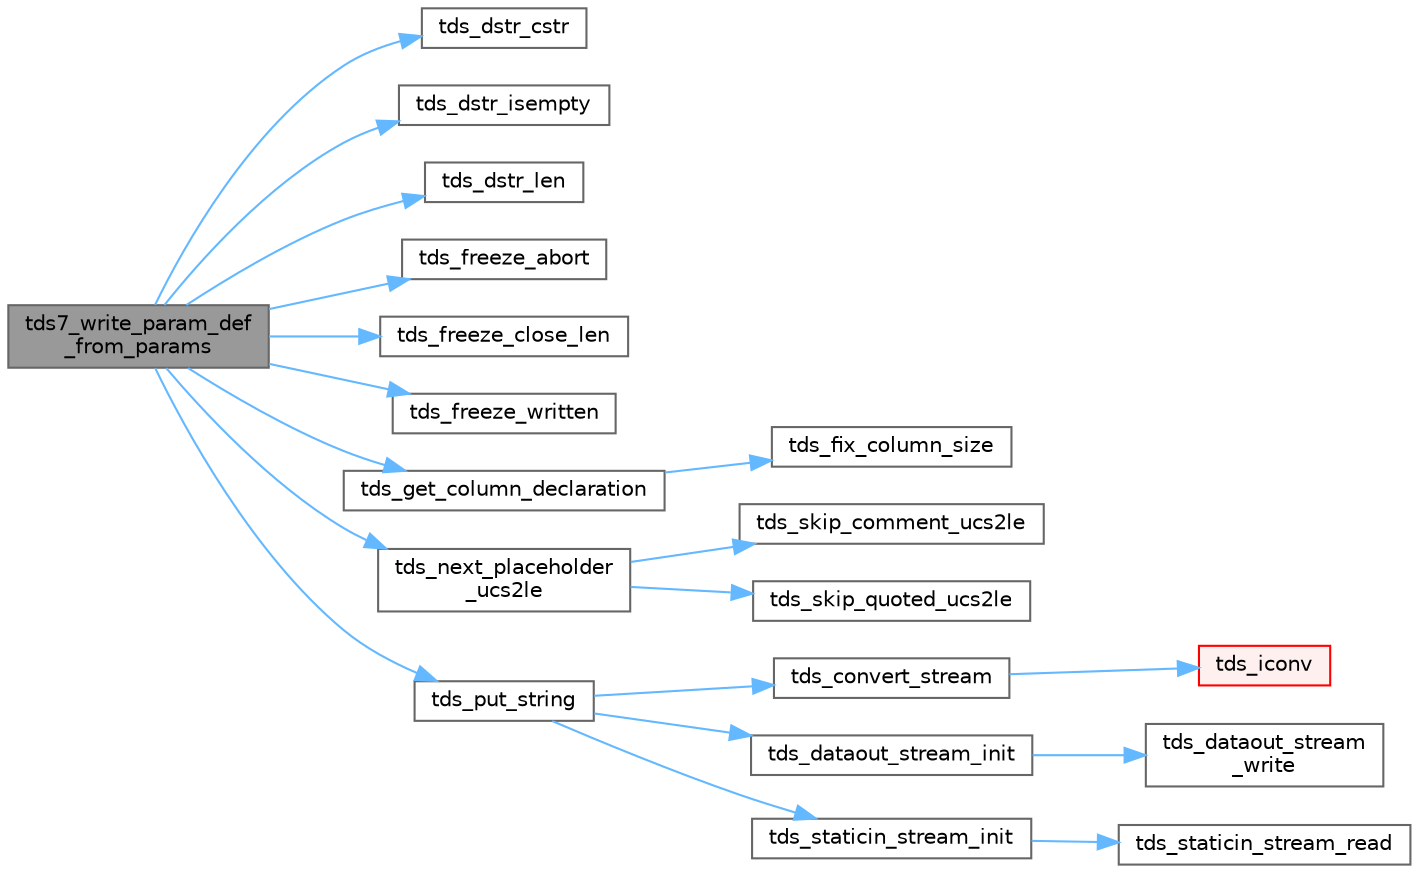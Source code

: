 digraph "tds7_write_param_def_from_params"
{
 // LATEX_PDF_SIZE
  bgcolor="transparent";
  edge [fontname=Helvetica,fontsize=10,labelfontname=Helvetica,labelfontsize=10];
  node [fontname=Helvetica,fontsize=10,shape=box,height=0.2,width=0.4];
  rankdir="LR";
  Node1 [id="Node000001",label="tds7_write_param_def\l_from_params",height=0.2,width=0.4,color="gray40", fillcolor="grey60", style="filled", fontcolor="black",tooltip="Write string with parameters definition, useful for TDS7+."];
  Node1 -> Node2 [id="edge1_Node000001_Node000002",color="steelblue1",style="solid",tooltip=" "];
  Node2 [id="Node000002",label="tds_dstr_cstr",height=0.2,width=0.4,color="grey40", fillcolor="white", style="filled",URL="$a00581.html#gac536f0e4d77d3cff5702719362ec1766",tooltip="Returns a C version (NUL terminated string) of dstr."];
  Node1 -> Node3 [id="edge2_Node000001_Node000003",color="steelblue1",style="solid",tooltip=" "];
  Node3 [id="Node000003",label="tds_dstr_isempty",height=0.2,width=0.4,color="grey40", fillcolor="white", style="filled",URL="$a00581.html#ga197c6af67f2e7469d06c2aa055917b1e",tooltip="test if string is empty"];
  Node1 -> Node4 [id="edge3_Node000001_Node000004",color="steelblue1",style="solid",tooltip=" "];
  Node4 [id="Node000004",label="tds_dstr_len",height=0.2,width=0.4,color="grey40", fillcolor="white", style="filled",URL="$a00581.html#ga396f139e4f886ac1b224a735138e73dd",tooltip="Returns the length of the string in bytes."];
  Node1 -> Node5 [id="edge4_Node000001_Node000005",color="steelblue1",style="solid",tooltip=" "];
  Node5 [id="Node000005",label="tds_freeze_abort",height=0.2,width=0.4,color="grey40", fillcolor="white", style="filled",URL="$a00579.html#ga7274d9c5dc75c58bb7d1f1c29e03a73e",tooltip="Discard all data written after the freeze."];
  Node1 -> Node6 [id="edge5_Node000001_Node000006",color="steelblue1",style="solid",tooltip=" "];
  Node6 [id="Node000006",label="tds_freeze_close_len",height=0.2,width=0.4,color="grey40", fillcolor="white", style="filled",URL="$a00579.html#ga2660b893ae2bf36fe1b63b354e748bad",tooltip="Stop keeping data for this specific freeze."];
  Node1 -> Node7 [id="edge6_Node000001_Node000007",color="steelblue1",style="solid",tooltip=" "];
  Node7 [id="Node000007",label="tds_freeze_written",height=0.2,width=0.4,color="grey40", fillcolor="white", style="filled",URL="$a00579.html#ga528cc96da09c11bc2930daae64e33e83",tooltip="Compute how many bytes has been written from freeze."];
  Node1 -> Node8 [id="edge7_Node000001_Node000008",color="steelblue1",style="solid",tooltip=" "];
  Node8 [id="Node000008",label="tds_get_column_declaration",height=0.2,width=0.4,color="grey40", fillcolor="white", style="filled",URL="$a00578.html#ga50d62edeb2a432e2dc668263f3f958ff",tooltip="Return declaration for column (like \"varchar(20)\")."];
  Node8 -> Node9 [id="edge8_Node000008_Node000009",color="steelblue1",style="solid",tooltip=" "];
  Node9 [id="Node000009",label="tds_fix_column_size",height=0.2,width=0.4,color="grey40", fillcolor="white", style="filled",URL="$a00578.html#ga440f0f469afad1eac4c008979873ccdd",tooltip="Get column size for wire."];
  Node1 -> Node10 [id="edge9_Node000001_Node000010",color="steelblue1",style="solid",tooltip=" "];
  Node10 [id="Node000010",label="tds_next_placeholder\l_ucs2le",height=0.2,width=0.4,color="grey40", fillcolor="white", style="filled",URL="$a00578.html#gaaa97f8535a2babe642024a0744d271d5",tooltip="Found the next placeholder (? or @param) in a string."];
  Node10 -> Node11 [id="edge10_Node000010_Node000011",color="steelblue1",style="solid",tooltip=" "];
  Node11 [id="Node000011",label="tds_skip_comment_ucs2le",height=0.2,width=0.4,color="grey40", fillcolor="white", style="filled",URL="$a00578.html#gac3124fe439d9c96236fc33af7793ffcf",tooltip="Skip a comment in a query."];
  Node10 -> Node12 [id="edge11_Node000010_Node000012",color="steelblue1",style="solid",tooltip=" "];
  Node12 [id="Node000012",label="tds_skip_quoted_ucs2le",height=0.2,width=0.4,color="grey40", fillcolor="white", style="filled",URL="$a00578.html#gab42efeaf6c795435a03de1835b3de1c6",tooltip="Return pointer to end of a quoted string."];
  Node1 -> Node13 [id="edge12_Node000001_Node000013",color="steelblue1",style="solid",tooltip=" "];
  Node13 [id="Node000013",label="tds_put_string",height=0.2,width=0.4,color="grey40", fillcolor="white", style="filled",URL="$a00579.html#ga1fcaf8d488cc1390f106ce3ad0bf37b4",tooltip="Output a string to wire automatic translate string to unicode if needed."];
  Node13 -> Node14 [id="edge13_Node000013_Node000014",color="steelblue1",style="solid",tooltip=" "];
  Node14 [id="Node000014",label="tds_convert_stream",height=0.2,width=0.4,color="grey40", fillcolor="white", style="filled",URL="$a01467.html#a9d8eb43a81ff58ab423dce0ce95b9564",tooltip="Reads and writes from a stream converting characters."];
  Node14 -> Node15 [id="edge14_Node000014_Node000015",color="steelblue1",style="solid",tooltip=" "];
  Node15 [id="Node000015",label="tds_iconv",height=0.2,width=0.4,color="red", fillcolor="#FFF0F0", style="filled",URL="$a00576.html#ga87db49044919f1bc84c0ff5e9ab00304",tooltip="Wrapper around iconv(3)."];
  Node13 -> Node18 [id="edge15_Node000013_Node000018",color="steelblue1",style="solid",tooltip=" "];
  Node18 [id="Node000018",label="tds_dataout_stream_init",height=0.2,width=0.4,color="grey40", fillcolor="white", style="filled",URL="$a01467.html#aa038a9125979f8f0915dbd53cbf27e5a",tooltip="Initialize a data output stream."];
  Node18 -> Node19 [id="edge16_Node000018_Node000019",color="steelblue1",style="solid",tooltip=" "];
  Node19 [id="Node000019",label="tds_dataout_stream\l_write",height=0.2,width=0.4,color="grey40", fillcolor="white", style="filled",URL="$a01467.html#ae38a590ee08cf398e7adef536ac94538",tooltip="Writes data to network for output stream."];
  Node13 -> Node20 [id="edge17_Node000013_Node000020",color="steelblue1",style="solid",tooltip=" "];
  Node20 [id="Node000020",label="tds_staticin_stream_init",height=0.2,width=0.4,color="grey40", fillcolor="white", style="filled",URL="$a01467.html#aa9e1e45f0305622dd6aed9f8fe158581",tooltip="Initialize an input stream for read from a static allocated buffer."];
  Node20 -> Node21 [id="edge18_Node000020_Node000021",color="steelblue1",style="solid",tooltip=" "];
  Node21 [id="Node000021",label="tds_staticin_stream_read",height=0.2,width=0.4,color="grey40", fillcolor="white", style="filled",URL="$a01467.html#a76b02f1fa5b79dc7e1ef2651a9afe3f7",tooltip="Reads data from a static allocated buffer."];
}
